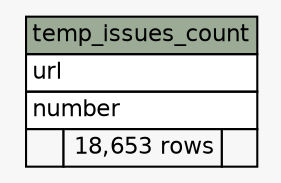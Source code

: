 // dot 2.20.2 on Linux 2.6.32-42-generic-pae
// SchemaSpy rev 590
digraph "temp_issues_count" {
  graph [
    rankdir="RL"
    bgcolor="#f7f7f7"
    nodesep="0.18"
    ranksep="0.46"
    fontname="Helvetica"
    fontsize="11"
  ];
  node [
    fontname="Helvetica"
    fontsize="11"
    shape="plaintext"
  ];
  edge [
    arrowsize="0.8"
  ];
  "temp_issues_count" [
    label=<
    <TABLE BORDER="0" CELLBORDER="1" CELLSPACING="0" BGCOLOR="#ffffff">
      <TR><TD COLSPAN="3" BGCOLOR="#9bab96" ALIGN="CENTER">temp_issues_count</TD></TR>
      <TR><TD PORT="url" COLSPAN="3" ALIGN="LEFT">url</TD></TR>
      <TR><TD PORT="number" COLSPAN="3" ALIGN="LEFT">number</TD></TR>
      <TR><TD ALIGN="LEFT" BGCOLOR="#f7f7f7">  </TD><TD ALIGN="RIGHT" BGCOLOR="#f7f7f7">18,653 rows</TD><TD ALIGN="RIGHT" BGCOLOR="#f7f7f7">  </TD></TR>
    </TABLE>>
    URL="tables/temp_issues_count.html"
    tooltip="temp_issues_count"
  ];
}
